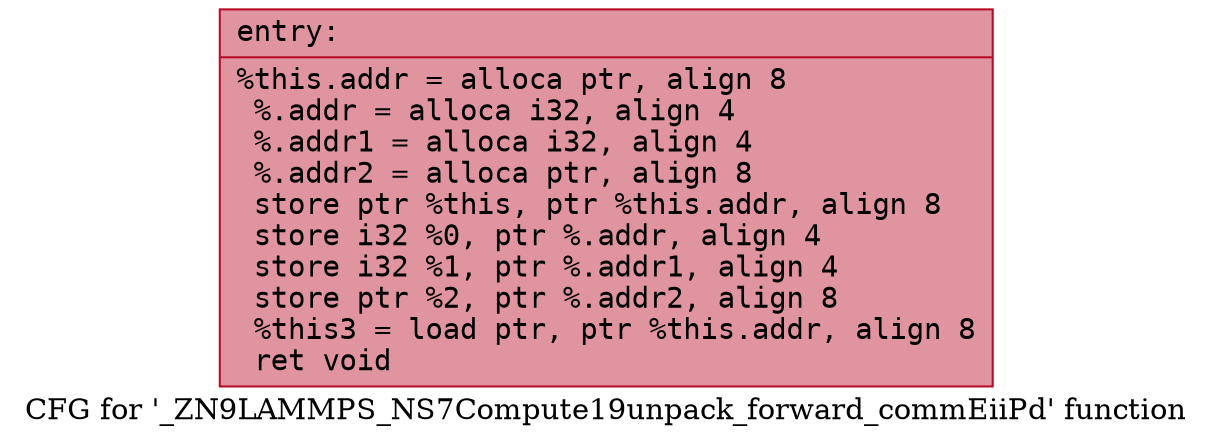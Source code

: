 digraph "CFG for '_ZN9LAMMPS_NS7Compute19unpack_forward_commEiiPd' function" {
	label="CFG for '_ZN9LAMMPS_NS7Compute19unpack_forward_commEiiPd' function";

	Node0x557a4d4908b0 [shape=record,color="#b70d28ff", style=filled, fillcolor="#b70d2870" fontname="Courier",label="{entry:\l|  %this.addr = alloca ptr, align 8\l  %.addr = alloca i32, align 4\l  %.addr1 = alloca i32, align 4\l  %.addr2 = alloca ptr, align 8\l  store ptr %this, ptr %this.addr, align 8\l  store i32 %0, ptr %.addr, align 4\l  store i32 %1, ptr %.addr1, align 4\l  store ptr %2, ptr %.addr2, align 8\l  %this3 = load ptr, ptr %this.addr, align 8\l  ret void\l}"];
}
